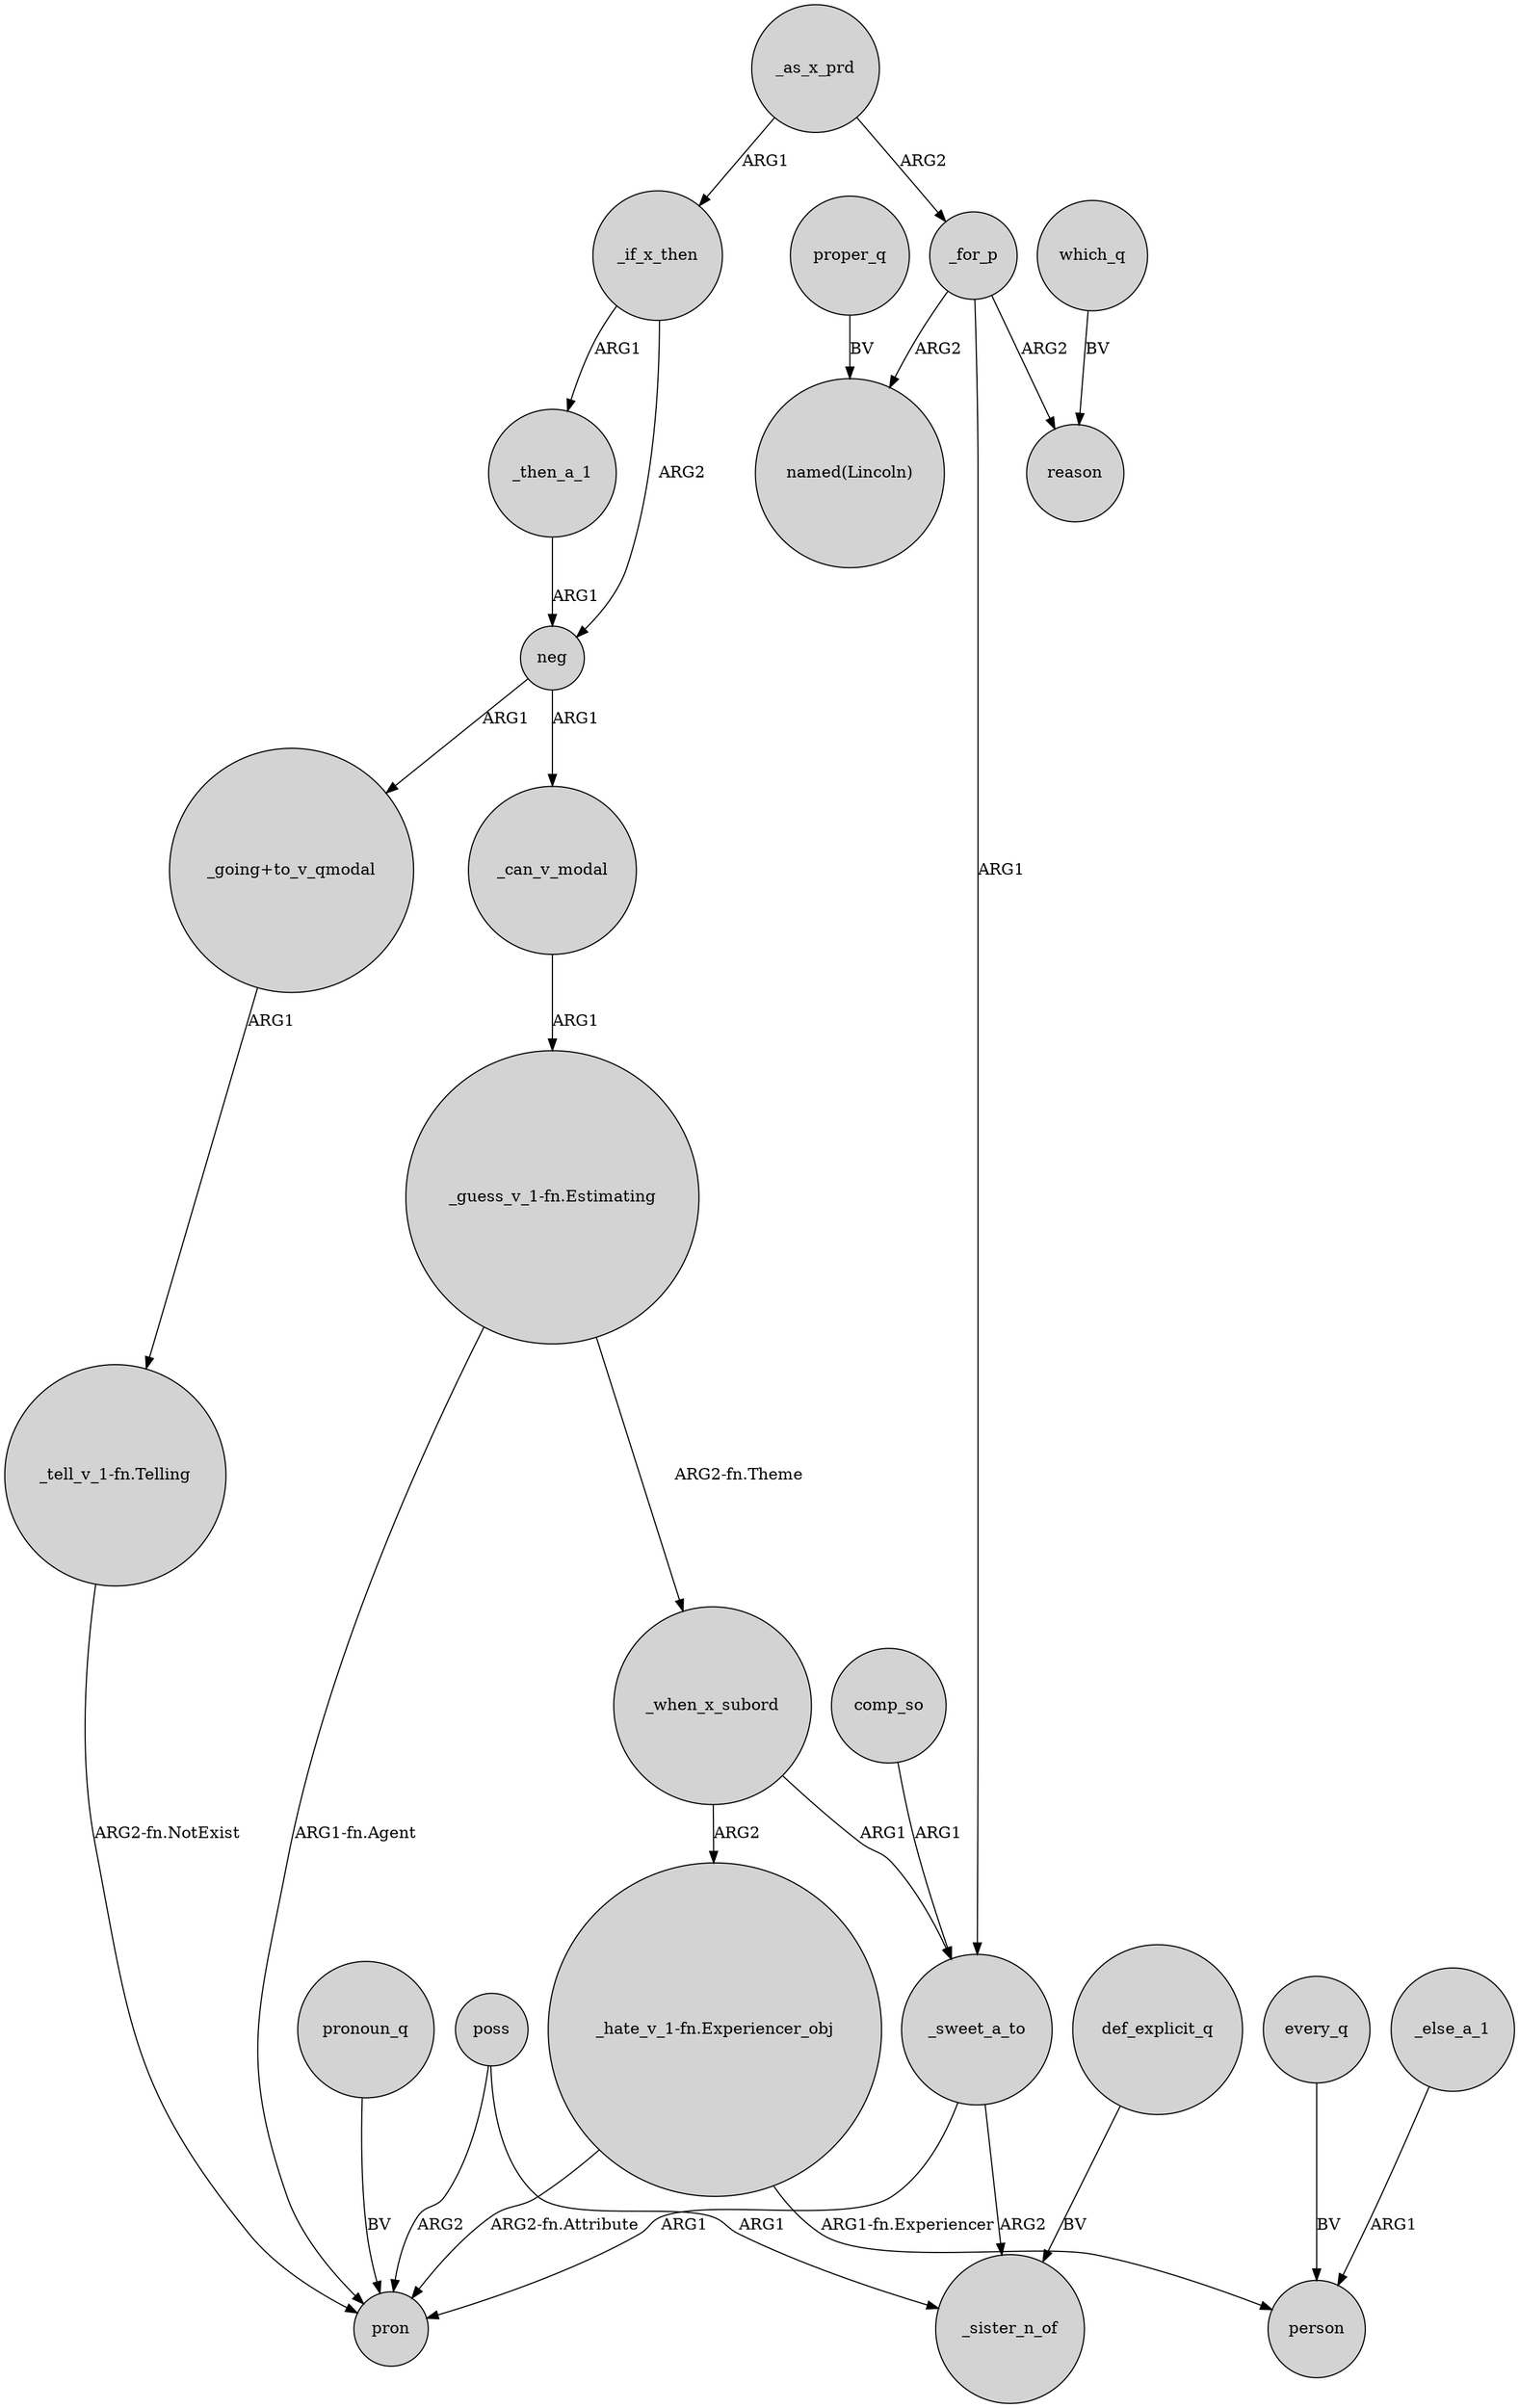 digraph {
	node [shape=circle style=filled]
	_for_p -> _sweet_a_to [label=ARG1]
	_for_p -> "named(Lincoln)" [label=ARG2]
	_if_x_then -> _then_a_1 [label=ARG1]
	_when_x_subord -> _sweet_a_to [label=ARG1]
	poss -> pron [label=ARG2]
	_sweet_a_to -> pron [label=ARG1]
	"_hate_v_1-fn.Experiencer_obj" -> pron [label="ARG2-fn.Attribute"]
	_as_x_prd -> _for_p [label=ARG2]
	_for_p -> reason [label=ARG2]
	comp_so -> _sweet_a_to [label=ARG1]
	every_q -> person [label=BV]
	"_hate_v_1-fn.Experiencer_obj" -> person [label="ARG1-fn.Experiencer"]
	_as_x_prd -> _if_x_then [label=ARG1]
	_when_x_subord -> "_hate_v_1-fn.Experiencer_obj" [label=ARG2]
	proper_q -> "named(Lincoln)" [label=BV]
	_if_x_then -> neg [label=ARG2]
	_sweet_a_to -> _sister_n_of [label=ARG2]
	which_q -> reason [label=BV]
	pronoun_q -> pron [label=BV]
	"_guess_v_1-fn.Estimating" -> pron [label="ARG1-fn.Agent"]
	neg -> "_going+to_v_qmodal" [label=ARG1]
	_else_a_1 -> person [label=ARG1]
	"_guess_v_1-fn.Estimating" -> _when_x_subord [label="ARG2-fn.Theme"]
	"_tell_v_1-fn.Telling" -> pron [label="ARG2-fn.NotExist"]
	poss -> _sister_n_of [label=ARG1]
	_then_a_1 -> neg [label=ARG1]
	"_going+to_v_qmodal" -> "_tell_v_1-fn.Telling" [label=ARG1]
	_can_v_modal -> "_guess_v_1-fn.Estimating" [label=ARG1]
	def_explicit_q -> _sister_n_of [label=BV]
	neg -> _can_v_modal [label=ARG1]
}

